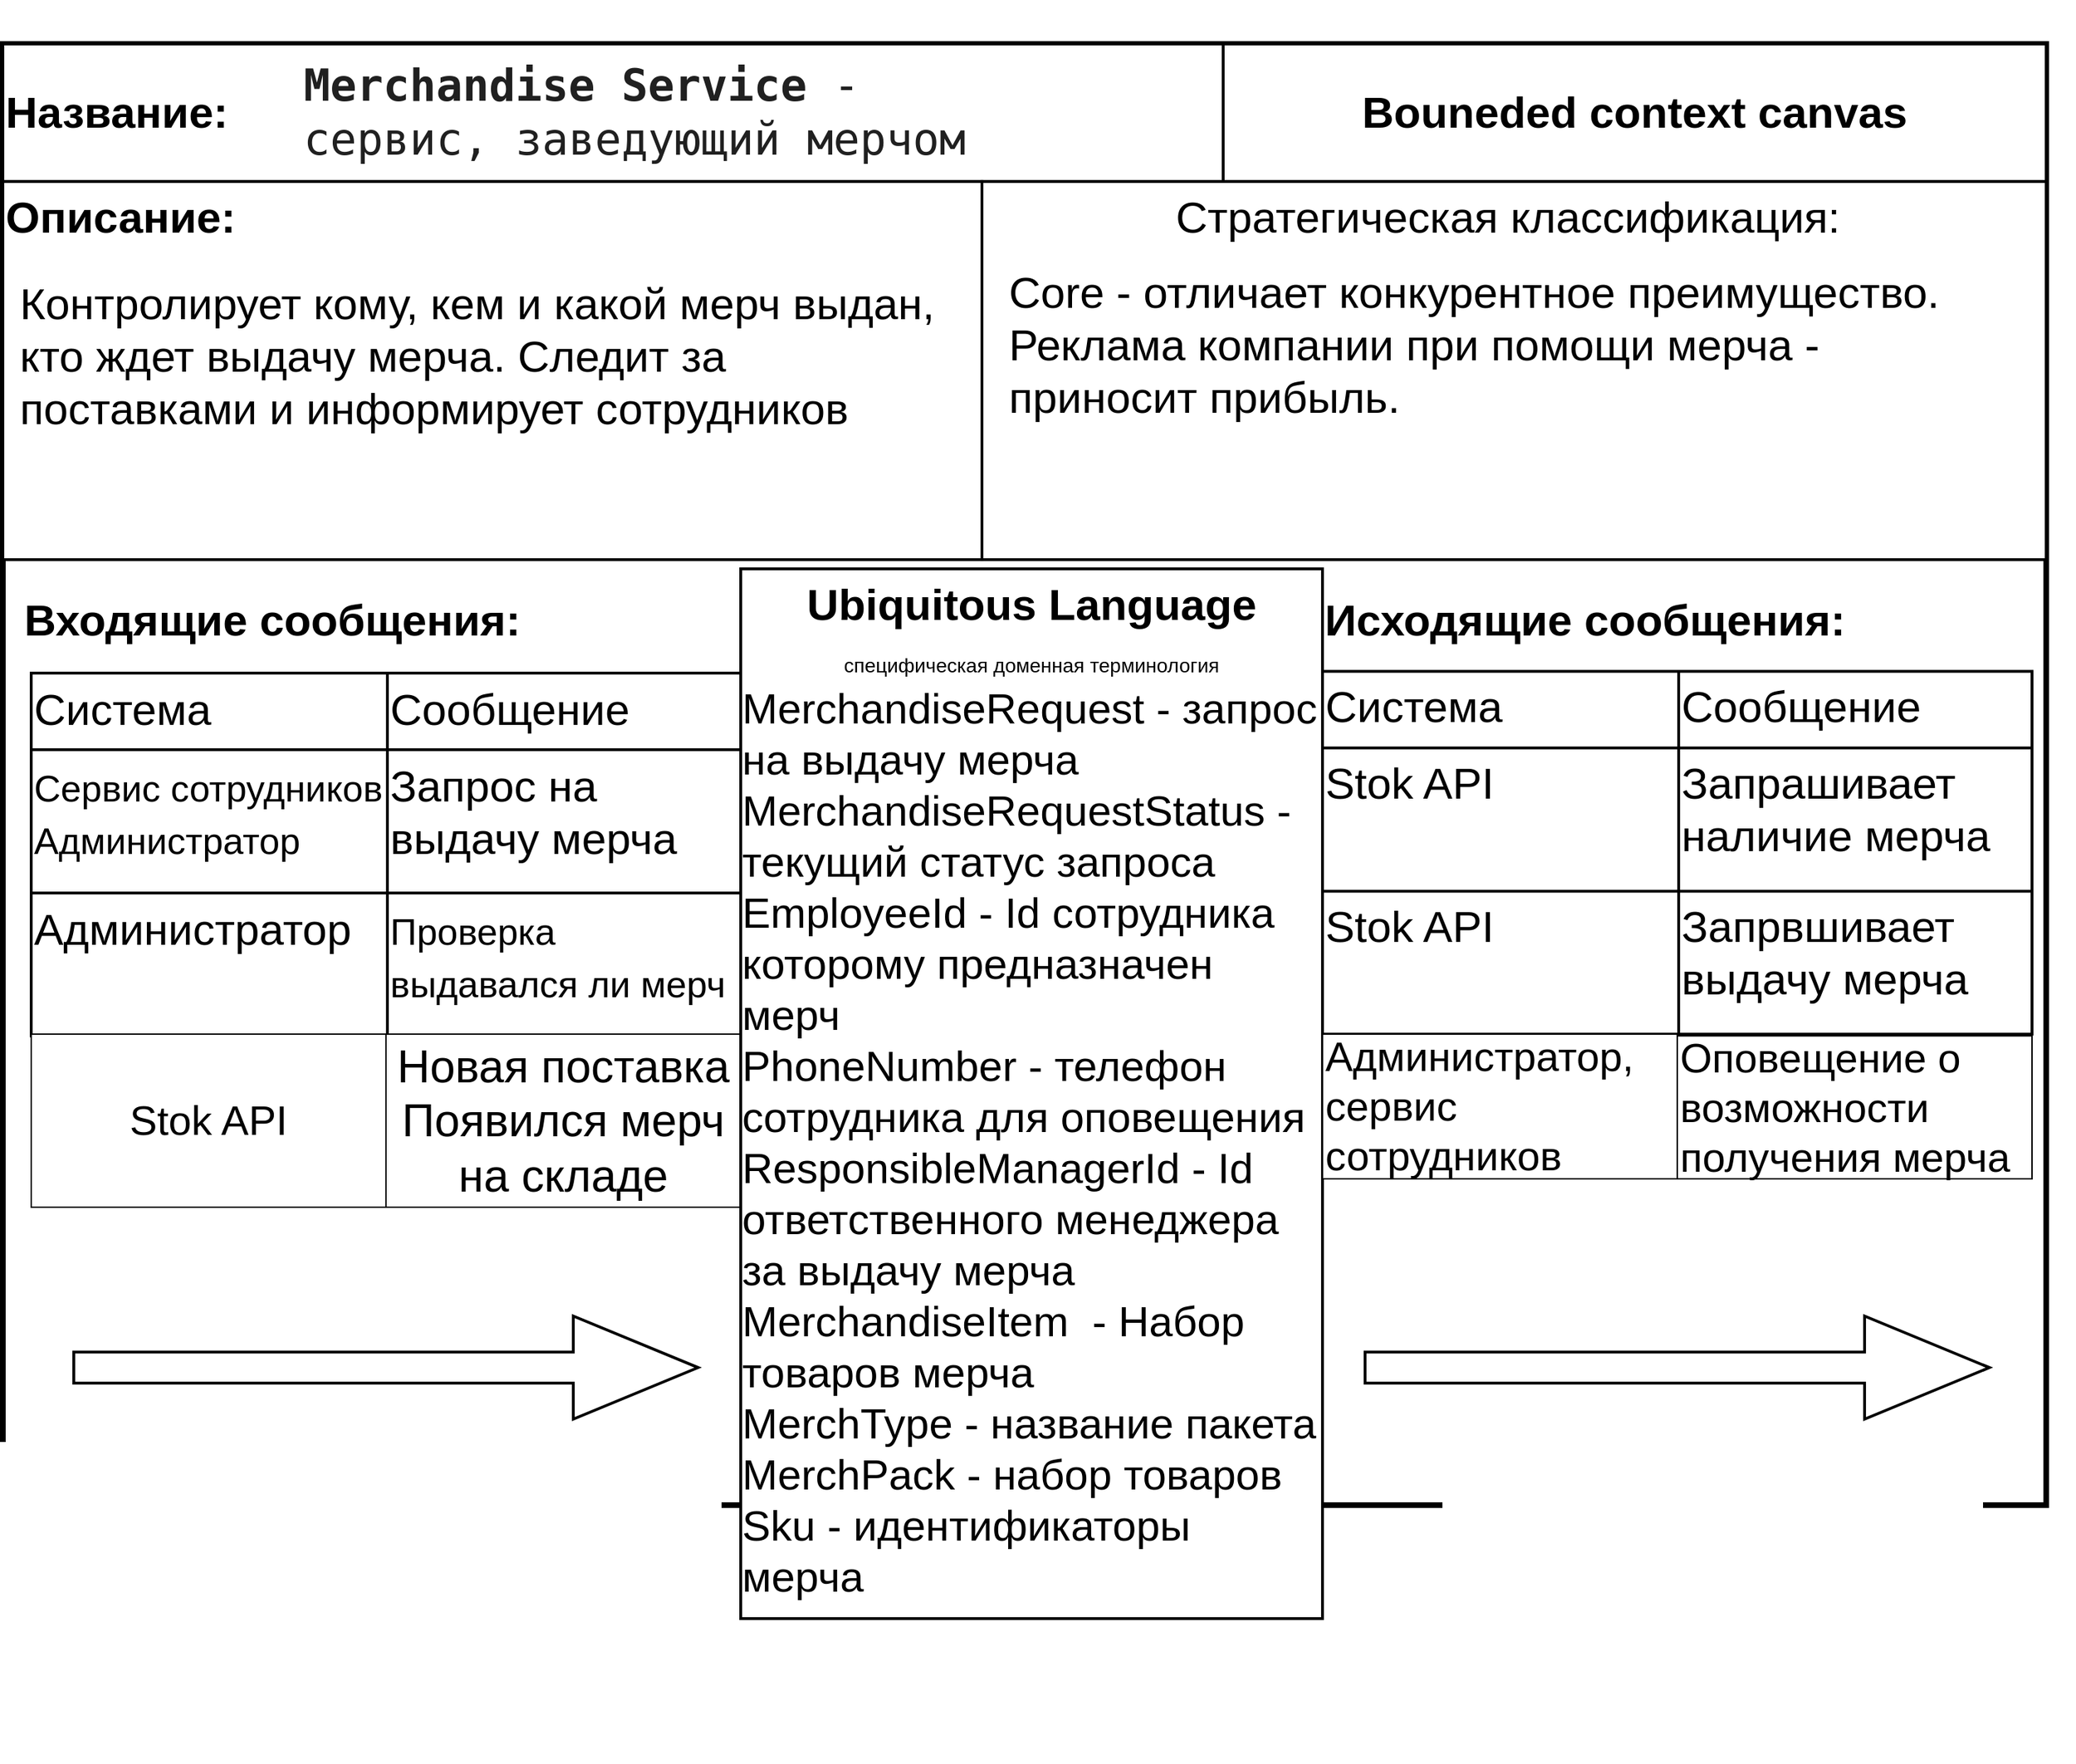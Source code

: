 <mxfile version="15.6.3" type="device"><diagram id="8OFZhzmo89h2vflNufuO" name="Page-1"><mxGraphModel dx="883" dy="1716" grid="1" gridSize="10" guides="1" tooltips="1" connect="1" arrows="1" fold="1" page="1" pageScale="1" pageWidth="827" pageHeight="1169" math="0" shadow="0"><root><mxCell id="0"/><mxCell id="1" parent="0"/><mxCell id="C2i8B1bdvemPvVyp_Ss8-22" value="" style="group" parent="1" vertex="1" connectable="0"><mxGeometry x="70" y="-20" width="1440" height="1030" as="geometry"/></mxCell><mxCell id="C2i8B1bdvemPvVyp_Ss8-21" value="&#xA;компании&#xA;&#xA;" style="group" parent="C2i8B1bdvemPvVyp_Ss8-22" vertex="1" connectable="0"><mxGeometry x="-20" y="-80" width="1440" height="1110" as="geometry"/></mxCell><mxCell id="C2i8B1bdvemPvVyp_Ss8-2" value="" style="rounded=0;whiteSpace=wrap;html=1;strokeWidth=4;glass=0;shadow=0;sketch=0;" parent="C2i8B1bdvemPvVyp_Ss8-21" vertex="1"><mxGeometry width="1440" height="1030" as="geometry"/></mxCell><mxCell id="C2i8B1bdvemPvVyp_Ss8-10" value="" style="shape=singleArrow;whiteSpace=wrap;html=1;shadow=0;fontSize=31;strokeColor=default;strokeWidth=2;verticalAlign=top;" parent="C2i8B1bdvemPvVyp_Ss8-21" vertex="1"><mxGeometry x="50" y="896.706" width="440" height="72.706" as="geometry"/></mxCell><mxCell id="C2i8B1bdvemPvVyp_Ss8-11" value="" style="shape=singleArrow;whiteSpace=wrap;html=1;shadow=0;fontSize=31;strokeColor=default;strokeWidth=2;verticalAlign=top;" parent="C2i8B1bdvemPvVyp_Ss8-21" vertex="1"><mxGeometry x="960" y="896.706" width="440" height="72.706" as="geometry"/></mxCell><mxCell id="C2i8B1bdvemPvVyp_Ss8-14" value="&lt;b&gt;Входящие сообщения:&lt;/b&gt;" style="text;html=1;strokeColor=none;fillColor=none;align=center;verticalAlign=middle;whiteSpace=wrap;rounded=0;shadow=0;glass=0;sketch=0;fontSize=31;" parent="C2i8B1bdvemPvVyp_Ss8-21" vertex="1"><mxGeometry x="10" y="387.76" width="360" height="36.35" as="geometry"/></mxCell><mxCell id="C2i8B1bdvemPvVyp_Ss8-15" value="&lt;b&gt;Исходящие сообщения:&lt;/b&gt;" style="text;html=1;strokeColor=none;fillColor=none;align=center;verticalAlign=middle;whiteSpace=wrap;rounded=0;shadow=0;glass=0;sketch=0;fontSize=31;" parent="C2i8B1bdvemPvVyp_Ss8-21" vertex="1"><mxGeometry x="930" y="387.76" width="370" height="36.35" as="geometry"/></mxCell><mxCell id="C2i8B1bdvemPvVyp_Ss8-23" value="" style="shape=table;html=1;whiteSpace=wrap;startSize=0;container=1;collapsible=0;childLayout=tableLayout;rounded=0;shadow=0;glass=0;sketch=0;fontSize=31;strokeColor=default;strokeWidth=2;align=left;verticalAlign=top;" parent="C2i8B1bdvemPvVyp_Ss8-21" vertex="1"><mxGeometry x="20" y="443.534" width="500" height="255.682" as="geometry"/></mxCell><mxCell id="C2i8B1bdvemPvVyp_Ss8-24" value="" style="shape=partialRectangle;html=1;whiteSpace=wrap;collapsible=0;dropTarget=0;pointerEvents=0;fillColor=none;top=0;left=0;bottom=0;right=0;points=[[0,0.5],[1,0.5]];portConstraint=eastwest;rounded=0;shadow=0;glass=0;sketch=0;fontSize=31;strokeColor=default;strokeWidth=2;align=left;verticalAlign=top;" parent="C2i8B1bdvemPvVyp_Ss8-23" vertex="1"><mxGeometry width="500" height="54" as="geometry"/></mxCell><mxCell id="C2i8B1bdvemPvVyp_Ss8-25" value="Система" style="shape=partialRectangle;html=1;whiteSpace=wrap;connectable=0;fillColor=none;top=0;left=0;bottom=0;right=0;overflow=hidden;pointerEvents=1;rounded=0;shadow=0;glass=0;sketch=0;fontSize=31;strokeColor=default;strokeWidth=2;align=left;verticalAlign=top;" parent="C2i8B1bdvemPvVyp_Ss8-24" vertex="1"><mxGeometry width="251" height="54" as="geometry"><mxRectangle width="251" height="54" as="alternateBounds"/></mxGeometry></mxCell><mxCell id="C2i8B1bdvemPvVyp_Ss8-26" value="Сообщение" style="shape=partialRectangle;html=1;whiteSpace=wrap;connectable=0;fillColor=none;top=0;left=0;bottom=0;right=0;overflow=hidden;pointerEvents=1;rounded=0;shadow=0;glass=0;sketch=0;fontSize=31;strokeColor=default;strokeWidth=2;align=left;verticalAlign=top;" parent="C2i8B1bdvemPvVyp_Ss8-24" vertex="1"><mxGeometry x="251" width="249" height="54" as="geometry"><mxRectangle width="249" height="54" as="alternateBounds"/></mxGeometry></mxCell><mxCell id="C2i8B1bdvemPvVyp_Ss8-28" value="" style="shape=partialRectangle;html=1;whiteSpace=wrap;collapsible=0;dropTarget=0;pointerEvents=0;fillColor=none;top=0;left=0;bottom=0;right=0;points=[[0,0.5],[1,0.5]];portConstraint=eastwest;rounded=0;shadow=0;glass=0;sketch=0;fontSize=31;strokeColor=default;strokeWidth=2;align=left;verticalAlign=top;" parent="C2i8B1bdvemPvVyp_Ss8-23" vertex="1"><mxGeometry y="54" width="500" height="101" as="geometry"/></mxCell><mxCell id="C2i8B1bdvemPvVyp_Ss8-29" value="&lt;div&gt;&lt;font style=&quot;font-size: 26px&quot;&gt;Сервис сотрудников &lt;br&gt;&lt;/font&gt;&lt;/div&gt;&lt;div&gt;&lt;font style=&quot;font-size: 26px&quot;&gt;Администратор&lt;br&gt;&lt;/font&gt;&lt;/div&gt;" style="shape=partialRectangle;html=1;whiteSpace=wrap;connectable=0;fillColor=none;top=0;left=0;bottom=0;right=0;overflow=hidden;pointerEvents=1;rounded=0;shadow=0;glass=0;sketch=0;fontSize=31;strokeColor=default;strokeWidth=2;align=left;verticalAlign=top;" parent="C2i8B1bdvemPvVyp_Ss8-28" vertex="1"><mxGeometry width="251" height="101" as="geometry"><mxRectangle width="251" height="101" as="alternateBounds"/></mxGeometry></mxCell><mxCell id="C2i8B1bdvemPvVyp_Ss8-30" value="Запрос на выдачу мерча" style="shape=partialRectangle;html=1;whiteSpace=wrap;connectable=0;fillColor=none;top=0;left=0;bottom=0;right=0;overflow=hidden;pointerEvents=1;rounded=0;shadow=0;glass=0;sketch=0;fontSize=31;strokeColor=default;strokeWidth=2;align=left;verticalAlign=top;" parent="C2i8B1bdvemPvVyp_Ss8-28" vertex="1"><mxGeometry x="251" width="249" height="101" as="geometry"><mxRectangle width="249" height="101" as="alternateBounds"/></mxGeometry></mxCell><mxCell id="C2i8B1bdvemPvVyp_Ss8-32" value="" style="shape=partialRectangle;html=1;whiteSpace=wrap;collapsible=0;dropTarget=0;pointerEvents=0;fillColor=none;top=0;left=0;bottom=0;right=0;points=[[0,0.5],[1,0.5]];portConstraint=eastwest;rounded=0;shadow=0;glass=0;sketch=0;fontSize=31;strokeColor=default;strokeWidth=2;align=left;verticalAlign=top;" parent="C2i8B1bdvemPvVyp_Ss8-23" vertex="1"><mxGeometry y="155" width="500" height="101" as="geometry"/></mxCell><mxCell id="C2i8B1bdvemPvVyp_Ss8-33" value="&lt;div&gt;Администратор&lt;/div&gt;&lt;div&gt;&lt;br&gt;&lt;/div&gt;" style="shape=partialRectangle;html=1;whiteSpace=wrap;connectable=0;fillColor=none;top=0;left=0;bottom=0;right=0;overflow=hidden;pointerEvents=1;rounded=0;shadow=0;glass=0;sketch=0;fontSize=31;strokeColor=default;strokeWidth=2;align=left;verticalAlign=top;" parent="C2i8B1bdvemPvVyp_Ss8-32" vertex="1"><mxGeometry width="251" height="101" as="geometry"><mxRectangle width="251" height="101" as="alternateBounds"/></mxGeometry></mxCell><mxCell id="C2i8B1bdvemPvVyp_Ss8-34" value="&lt;font style=&quot;font-size: 26px&quot;&gt;Проверка выдавался ли мерч&lt;/font&gt;" style="shape=partialRectangle;html=1;whiteSpace=wrap;connectable=0;fillColor=none;top=0;left=0;bottom=0;right=0;overflow=hidden;pointerEvents=1;rounded=0;shadow=0;glass=0;sketch=0;fontSize=31;strokeColor=default;strokeWidth=2;align=left;verticalAlign=top;" parent="C2i8B1bdvemPvVyp_Ss8-32" vertex="1"><mxGeometry x="251" width="249" height="101" as="geometry"><mxRectangle width="249" height="101" as="alternateBounds"/></mxGeometry></mxCell><mxCell id="C2i8B1bdvemPvVyp_Ss8-36" value="" style="shape=table;html=1;whiteSpace=wrap;startSize=0;container=1;collapsible=0;childLayout=tableLayout;rounded=0;shadow=0;glass=0;sketch=0;fontSize=31;strokeColor=default;strokeWidth=2;align=left;verticalAlign=top;" parent="C2i8B1bdvemPvVyp_Ss8-21" vertex="1"><mxGeometry x="930" y="442.294" width="500" height="255.682" as="geometry"/></mxCell><mxCell id="C2i8B1bdvemPvVyp_Ss8-37" value="" style="shape=partialRectangle;html=1;whiteSpace=wrap;collapsible=0;dropTarget=0;pointerEvents=0;fillColor=none;top=0;left=0;bottom=0;right=0;points=[[0,0.5],[1,0.5]];portConstraint=eastwest;rounded=0;shadow=0;glass=0;sketch=0;fontSize=31;strokeColor=default;strokeWidth=2;align=left;verticalAlign=top;" parent="C2i8B1bdvemPvVyp_Ss8-36" vertex="1"><mxGeometry width="500" height="54" as="geometry"/></mxCell><mxCell id="C2i8B1bdvemPvVyp_Ss8-38" value="Система" style="shape=partialRectangle;html=1;whiteSpace=wrap;connectable=0;fillColor=none;top=0;left=0;bottom=0;right=0;overflow=hidden;pointerEvents=1;rounded=0;shadow=0;glass=0;sketch=0;fontSize=31;strokeColor=default;strokeWidth=2;align=left;verticalAlign=top;" parent="C2i8B1bdvemPvVyp_Ss8-37" vertex="1"><mxGeometry width="251" height="54" as="geometry"><mxRectangle width="251" height="54" as="alternateBounds"/></mxGeometry></mxCell><mxCell id="C2i8B1bdvemPvVyp_Ss8-39" value="Сообщение" style="shape=partialRectangle;html=1;whiteSpace=wrap;connectable=0;fillColor=none;top=0;left=0;bottom=0;right=0;overflow=hidden;pointerEvents=1;rounded=0;shadow=0;glass=0;sketch=0;fontSize=31;strokeColor=default;strokeWidth=2;align=left;verticalAlign=top;" parent="C2i8B1bdvemPvVyp_Ss8-37" vertex="1"><mxGeometry x="251" width="249" height="54" as="geometry"><mxRectangle width="249" height="54" as="alternateBounds"/></mxGeometry></mxCell><mxCell id="C2i8B1bdvemPvVyp_Ss8-40" value="" style="shape=partialRectangle;html=1;whiteSpace=wrap;collapsible=0;dropTarget=0;pointerEvents=0;fillColor=none;top=0;left=0;bottom=0;right=0;points=[[0,0.5],[1,0.5]];portConstraint=eastwest;rounded=0;shadow=0;glass=0;sketch=0;fontSize=31;strokeColor=default;strokeWidth=2;align=left;verticalAlign=top;" parent="C2i8B1bdvemPvVyp_Ss8-36" vertex="1"><mxGeometry y="54" width="500" height="101" as="geometry"/></mxCell><mxCell id="C2i8B1bdvemPvVyp_Ss8-41" value="Stok API&lt;br&gt;" style="shape=partialRectangle;html=1;whiteSpace=wrap;connectable=0;fillColor=none;top=0;left=0;bottom=0;right=0;overflow=hidden;pointerEvents=1;rounded=0;shadow=0;glass=0;sketch=0;fontSize=31;strokeColor=default;strokeWidth=2;align=left;verticalAlign=top;" parent="C2i8B1bdvemPvVyp_Ss8-40" vertex="1"><mxGeometry width="251" height="101" as="geometry"><mxRectangle width="251" height="101" as="alternateBounds"/></mxGeometry></mxCell><mxCell id="C2i8B1bdvemPvVyp_Ss8-42" value="Запрашивает наличие мерча" style="shape=partialRectangle;html=1;whiteSpace=wrap;connectable=0;fillColor=none;top=0;left=0;bottom=0;right=0;overflow=hidden;pointerEvents=1;rounded=0;shadow=0;glass=0;sketch=0;fontSize=31;strokeColor=default;strokeWidth=2;align=left;verticalAlign=top;" parent="C2i8B1bdvemPvVyp_Ss8-40" vertex="1"><mxGeometry x="251" width="249" height="101" as="geometry"><mxRectangle width="249" height="101" as="alternateBounds"/></mxGeometry></mxCell><mxCell id="C2i8B1bdvemPvVyp_Ss8-43" value="" style="shape=partialRectangle;html=1;whiteSpace=wrap;collapsible=0;dropTarget=0;pointerEvents=0;fillColor=none;top=0;left=0;bottom=0;right=0;points=[[0,0.5],[1,0.5]];portConstraint=eastwest;rounded=0;shadow=0;glass=0;sketch=0;fontSize=31;strokeColor=default;strokeWidth=2;align=left;verticalAlign=top;" parent="C2i8B1bdvemPvVyp_Ss8-36" vertex="1"><mxGeometry y="155" width="500" height="101" as="geometry"/></mxCell><mxCell id="C2i8B1bdvemPvVyp_Ss8-44" value="Stok API" style="shape=partialRectangle;html=1;whiteSpace=wrap;connectable=0;fillColor=none;top=0;left=0;bottom=0;right=0;overflow=hidden;pointerEvents=1;rounded=0;shadow=0;glass=0;sketch=0;fontSize=31;strokeColor=default;strokeWidth=2;align=left;verticalAlign=top;" parent="C2i8B1bdvemPvVyp_Ss8-43" vertex="1"><mxGeometry width="251" height="101" as="geometry"><mxRectangle width="251" height="101" as="alternateBounds"/></mxGeometry></mxCell><mxCell id="C2i8B1bdvemPvVyp_Ss8-45" value="Запрвшивает выдачу мерча" style="shape=partialRectangle;html=1;whiteSpace=wrap;connectable=0;fillColor=none;top=0;left=0;bottom=0;right=0;overflow=hidden;pointerEvents=1;rounded=0;shadow=0;glass=0;sketch=0;fontSize=31;strokeColor=default;strokeWidth=2;align=left;verticalAlign=top;" parent="C2i8B1bdvemPvVyp_Ss8-43" vertex="1"><mxGeometry x="251" width="249" height="101" as="geometry"><mxRectangle width="249" height="101" as="alternateBounds"/></mxGeometry></mxCell><mxCell id="gCL7bdHT8Bjn3KQuw99_-1" value="Stok API" style="rounded=0;whiteSpace=wrap;html=1;fontSize=29;" parent="C2i8B1bdvemPvVyp_Ss8-21" vertex="1"><mxGeometry x="20" y="697.98" width="250" height="122.02" as="geometry"/></mxCell><mxCell id="gCL7bdHT8Bjn3KQuw99_-2" value="&lt;div&gt;&lt;font style=&quot;font-size: 32px&quot;&gt;Новая поставка Появился мерч на складе&lt;br&gt;&lt;/font&gt;&lt;/div&gt;" style="rounded=0;whiteSpace=wrap;html=1;spacing=2;" parent="C2i8B1bdvemPvVyp_Ss8-21" vertex="1"><mxGeometry x="270" y="697.98" width="250" height="122.02" as="geometry"/></mxCell><mxCell id="C2i8B1bdvemPvVyp_Ss8-9" value="&lt;b&gt;Ubiquitous Language&lt;/b&gt;&lt;br&gt;&lt;div&gt;&lt;font style=&quot;font-size: 14px&quot;&gt;специфическая доменная терминология&lt;/font&gt;&lt;/div&gt;&lt;div style=&quot;font-size: 30px&quot; align=&quot;left&quot;&gt;&lt;font style=&quot;font-size: 30px&quot;&gt;MerchandiseRequest - запрос на выдачу мерча&lt;/font&gt;&lt;/div&gt;&lt;div style=&quot;font-size: 30px&quot; align=&quot;left&quot;&gt;&lt;font style=&quot;font-size: 30px&quot;&gt;MerchandiseRequestStatus - текущий статус запроса&lt;/font&gt;&lt;/div&gt;&lt;div style=&quot;font-size: 30px&quot; align=&quot;left&quot;&gt;&lt;font style=&quot;font-size: 30px&quot;&gt;EmployeeId - Id сотрудника которому предназначен мерч&lt;/font&gt;&lt;font style=&quot;font-size: 30px&quot; face=&quot;Helvetica&quot;&gt;&lt;br&gt;&lt;/font&gt;&lt;/div&gt;&lt;div style=&quot;font-size: 30px&quot; align=&quot;left&quot;&gt;&lt;font style=&quot;font-size: 30px&quot; face=&quot;Helvetica&quot;&gt;PhoneNumber &lt;font style=&quot;font-size: 30px&quot;&gt;- телефон &lt;/font&gt;&lt;/font&gt;&lt;font style=&quot;font-size: 30px&quot; face=&quot;Helvetica&quot;&gt;&lt;font style=&quot;font-size: 30px&quot;&gt;cотрудника для оповещения&lt;/font&gt;&lt;/font&gt;&lt;/div&gt;&lt;div style=&quot;font-size: 30px&quot; align=&quot;left&quot;&gt;&lt;font style=&quot;font-size: 30px&quot;&gt;ResponsibleManagerId - Id ответственного менеджера за выдачу мерча&lt;/font&gt;&lt;font style=&quot;font-size: 30px&quot;&gt;&lt;b&gt;&lt;span&gt; &lt;/span&gt;&lt;/b&gt;&lt;/font&gt;&lt;font style=&quot;font-size: 30px&quot;&gt;&lt;br&gt;&lt;/font&gt;&lt;/div&gt;&lt;div style=&quot;font-size: 30px&quot; align=&quot;left&quot;&gt;&lt;font style=&quot;font-size: 30px&quot;&gt;MerchandiseItem&amp;nbsp;&lt;font style=&quot;font-size: 30px&quot;&gt;&lt;span&gt; - &lt;/span&gt;&lt;font style=&quot;font-size: 30px&quot;&gt;&lt;span&gt;&lt;span&gt;Набор товаров мерча&lt;br&gt;&lt;/span&gt;&lt;/span&gt;&lt;/font&gt;&lt;/font&gt;&lt;/font&gt;&lt;/div&gt;&lt;div style=&quot;font-size: 30px&quot; align=&quot;left&quot;&gt;&lt;font style=&quot;font-size: 30px&quot;&gt;&lt;font style=&quot;font-size: 30px&quot;&gt;&lt;font style=&quot;font-size: 30px&quot;&gt;&lt;span&gt;&lt;span&gt;MerchType - название пакета&lt;/span&gt;&lt;/span&gt;&lt;/font&gt;&lt;/font&gt;&lt;/font&gt;&lt;/div&gt;&lt;div style=&quot;font-size: 30px&quot; align=&quot;left&quot;&gt;&lt;font style=&quot;font-size: 30px&quot;&gt;&lt;font style=&quot;font-size: 30px&quot;&gt;&lt;font style=&quot;font-size: 30px&quot;&gt;&lt;span&gt;&lt;span&gt;MerchPack - набор товаров &lt;/span&gt;&lt;/span&gt;&lt;/font&gt;&lt;/font&gt;&lt;/font&gt;&lt;font style=&quot;font-size: 30px&quot;&gt;&lt;font style=&quot;font-size: 30px&quot;&gt;&lt;font style=&quot;font-size: 30px&quot;&gt;&lt;span&gt;&lt;span&gt;&lt;span style=&quot;color: rgb(0 , 0 , 0) ; font-family: &amp;#34;roboto&amp;#34; , &amp;#34;arial&amp;#34; , sans-serif ; font-size: 16px ; font-style: normal ; font-weight: 300 ; letter-spacing: normal ; text-indent: 0px ; text-transform: none ; word-spacing: 0px ; background-color: rgb(255 , 255 , 255) ; display: inline ; float: none&quot;&gt;&lt;/span&gt;&lt;/span&gt;&lt;/span&gt;&lt;/font&gt;&lt;/font&gt;&lt;/font&gt;&lt;/div&gt;&lt;div style=&quot;font-size: 30px&quot; align=&quot;left&quot;&gt;&lt;font style=&quot;font-size: 30px&quot;&gt;&lt;span&gt;&lt;span&gt;&lt;font style=&quot;font-size: 30px&quot;&gt;&lt;font style=&quot;font-size: 30px&quot;&gt;Sku - идентификаторы &lt;/font&gt;мерча&lt;/font&gt;&lt;br&gt;&lt;/span&gt;&lt;/span&gt;&lt;/font&gt;&lt;/div&gt;&lt;div align=&quot;left&quot;&gt;&lt;font size=&quot;1&quot;&gt;&lt;span&gt;&lt;span style=&quot;font-size: 29px&quot;&gt;&lt;br&gt;&lt;/span&gt;&lt;/span&gt;&lt;/font&gt;&lt;/div&gt;&lt;div align=&quot;left&quot;&gt;&lt;font style=&quot;font-size: 26px&quot;&gt;&lt;br&gt;&lt;/font&gt;&lt;/div&gt;&lt;div align=&quot;left&quot;&gt;&lt;font style=&quot;font-size: 26px&quot;&gt;&lt;br&gt;&lt;/font&gt;&lt;/div&gt;" style="rounded=0;whiteSpace=wrap;html=1;shadow=0;strokeColor=default;strokeWidth=2;verticalAlign=top;fontSize=31;fontStyle=0" parent="C2i8B1bdvemPvVyp_Ss8-21" vertex="1"><mxGeometry x="520" y="370" width="410" height="740" as="geometry"/></mxCell><mxCell id="C2i8B1bdvemPvVyp_Ss8-5" value="" style="group;strokeColor=none;shadow=0;align=left;" parent="C2i8B1bdvemPvVyp_Ss8-21" vertex="1" connectable="0"><mxGeometry y="10" width="1440" height="323.529" as="geometry"/></mxCell><mxCell id="C2i8B1bdvemPvVyp_Ss8-17" value="" style="group" parent="C2i8B1bdvemPvVyp_Ss8-5" vertex="1" connectable="0"><mxGeometry y="-10" width="1440" height="323.529" as="geometry"/></mxCell><mxCell id="C2i8B1bdvemPvVyp_Ss8-4" value="&lt;font style=&quot;font-size: 31px&quot;&gt;&lt;b&gt;Bouneded context canvas&lt;/b&gt;&lt;/font&gt;" style="rounded=0;whiteSpace=wrap;html=1;strokeWidth=2;strokeColor=default;" parent="C2i8B1bdvemPvVyp_Ss8-17" vertex="1"><mxGeometry x="860" width="580" height="96.941" as="geometry"/></mxCell><mxCell id="C2i8B1bdvemPvVyp_Ss8-16" value="" style="group" parent="C2i8B1bdvemPvVyp_Ss8-17" vertex="1" connectable="0"><mxGeometry width="1440" height="323.529" as="geometry"/></mxCell><mxCell id="C2i8B1bdvemPvVyp_Ss8-3" value="&lt;b&gt;&lt;font style=&quot;font-size: 31px&quot;&gt;Название:&amp;nbsp;&lt;/font&gt;&lt;/b&gt;" style="rounded=0;whiteSpace=wrap;html=1;strokeWidth=2;align=left;" parent="C2i8B1bdvemPvVyp_Ss8-16" vertex="1"><mxGeometry width="860.0" height="96.941" as="geometry"/></mxCell><mxCell id="C2i8B1bdvemPvVyp_Ss8-13" value="&lt;h4 style=&quot;background-color: #ffffff ; color: #202020 ; font-family: &amp;#34;jetbrains mono&amp;#34; , monospace ; font-size: 9 8pt&quot;&gt;&lt;span style=&quot;font-weight: normal&quot;&gt;&lt;b&gt;Merchandise Service&lt;/b&gt; - сервис, заведующий мерчом&lt;/span&gt;&lt;br&gt;&lt;/h4&gt;" style="text;html=1;strokeColor=none;fillColor=none;align=left;verticalAlign=middle;whiteSpace=wrap;rounded=0;shadow=0;fontSize=31;" parent="C2i8B1bdvemPvVyp_Ss8-16" vertex="1"><mxGeometry x="210" y="12.12" width="510" height="72.71" as="geometry"/></mxCell><mxCell id="C2i8B1bdvemPvVyp_Ss8-19" value="" style="group" parent="C2i8B1bdvemPvVyp_Ss8-21" vertex="1" connectable="0"><mxGeometry width="1440" height="363.529" as="geometry"/></mxCell><mxCell id="C2i8B1bdvemPvVyp_Ss8-8" value="&lt;font style=&quot;font-size: 31px&quot;&gt;Стратегическая классификация:&amp;nbsp;&lt;/font&gt;" style="rounded=0;whiteSpace=wrap;html=1;shadow=0;strokeColor=default;strokeWidth=2;verticalAlign=top;spacingRight=0;spacing=2;sketch=0;" parent="C2i8B1bdvemPvVyp_Ss8-19" vertex="1"><mxGeometry x="690" y="96.941" width="750" height="266.588" as="geometry"/></mxCell><mxCell id="C2i8B1bdvemPvVyp_Ss8-18" value="" style="group" parent="C2i8B1bdvemPvVyp_Ss8-19" vertex="1" connectable="0"><mxGeometry y="96.941" width="690" height="266.588" as="geometry"/></mxCell><mxCell id="C2i8B1bdvemPvVyp_Ss8-7" value="&lt;font style=&quot;font-size: 31px&quot;&gt;&lt;b&gt;Описание:&lt;/b&gt;&lt;/font&gt;" style="rounded=0;whiteSpace=wrap;html=1;shadow=0;strokeColor=default;strokeWidth=2;align=left;verticalAlign=top;" parent="C2i8B1bdvemPvVyp_Ss8-18" vertex="1"><mxGeometry width="690" height="266.588" as="geometry"/></mxCell><mxCell id="C2i8B1bdvemPvVyp_Ss8-12" value="&lt;span&gt;Контролирует кому, кем и какой мерч выдан, кто ждет выдачу мерча. Следит за поставками и информирует сотрудников&lt;br&gt;&lt;/span&gt;" style="text;html=1;strokeColor=none;fillColor=none;align=left;verticalAlign=top;whiteSpace=wrap;rounded=0;shadow=0;fontSize=31;" parent="C2i8B1bdvemPvVyp_Ss8-18" vertex="1"><mxGeometry x="10" y="60.588" width="670" height="193.882" as="geometry"/></mxCell><mxCell id="HIC7lZ4OM-H-9Ils8Dxd-2" value="Core - отличает конкурентное преимущество. Реклама компании при помощи мерча - приносит прибыль. " style="text;html=1;strokeColor=none;fillColor=none;align=left;verticalAlign=top;whiteSpace=wrap;rounded=0;shadow=0;fontSize=31;" parent="C2i8B1bdvemPvVyp_Ss8-19" vertex="1"><mxGeometry x="707" y="150" width="713" height="200" as="geometry"/></mxCell><mxCell id="gCL7bdHT8Bjn3KQuw99_-3" value="Администратор, сервис сотрудников" style="rounded=0;whiteSpace=wrap;html=1;fontSize=29;align=left;" parent="C2i8B1bdvemPvVyp_Ss8-21" vertex="1"><mxGeometry x="930" y="697.98" width="250" height="102.02" as="geometry"/></mxCell><mxCell id="gCL7bdHT8Bjn3KQuw99_-4" value="Оповещение о возможности получения мерча" style="rounded=0;whiteSpace=wrap;html=1;fontSize=29;align=left;" parent="C2i8B1bdvemPvVyp_Ss8-21" vertex="1"><mxGeometry x="1180" y="699.22" width="250" height="100.78" as="geometry"/></mxCell></root></mxGraphModel></diagram></mxfile>
